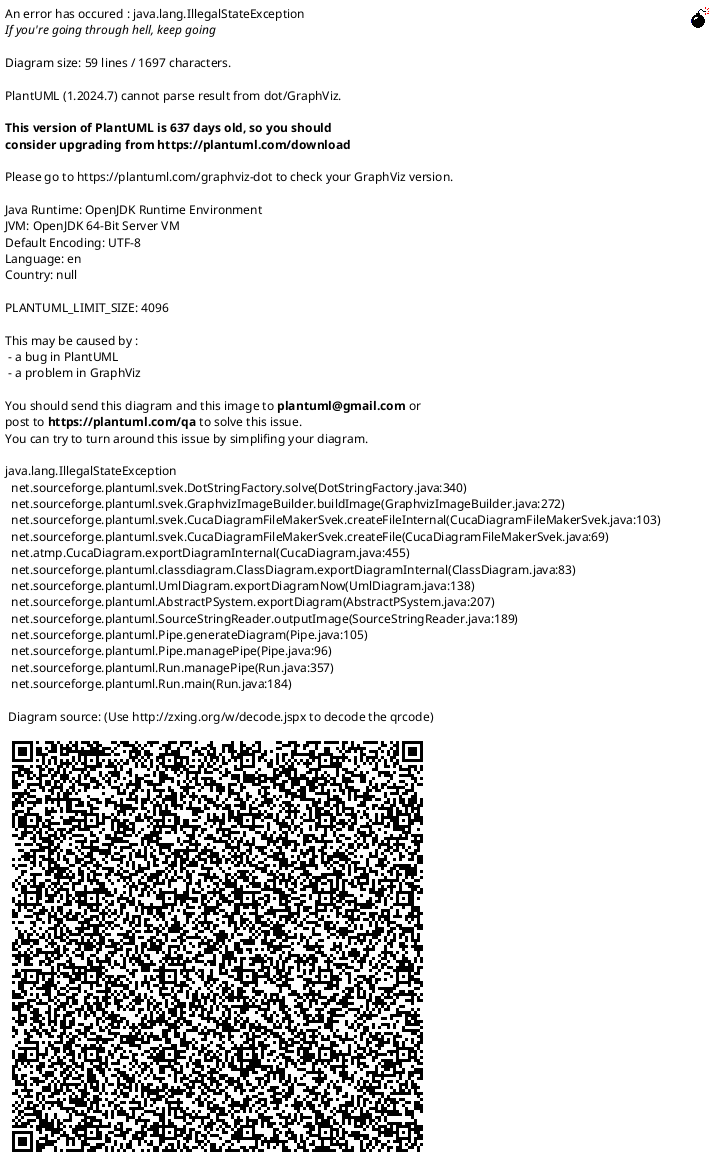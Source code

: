 @startuml
hide circle
skinparam linetype ortho
skinparam classAttributeIconSize 0

package "Gestion des transactions"{

class ajoutertransactionwindows{
    + ajoutertransactionwindows(_comptes : QStringList const, liste_id : std::list<int> const,parent: MainWindow *)
    + ~ajoutertransactionwindows()
    - ajouterOperation() : void
    - suppressionDernier() : void
    - verifier() :  void
    - cm : CompteManager&
    - tm : TransactionManager&
    - comptes : QStringList const
	- liste_id : list<int> const
    - devise :QString
    - qdate : QDateEdit *
    - qtime : QTimeEdit *
    - selecteurs : QList<QComboBox*>
    - credits : QList<QDoubleSpinBox*>
    - debits :QList<QDoubleSpinBox*>
    - supprimers : QList<QPushButton*>
    - design : Ui::fenetreAjouterTransaction *
}

class modifiertransaction{
    + modifiertransaction(_reference : QString const, _comptes : QStringList const,  _liste_id :  std::list<int> const,parent : MainWindow *)
    + ~modifiertransaction()
    - ajouterOperation(): void
    - suppressionDernier() : void
    - modifierTransaction() : void
    - cm : CompteManager&
    - tm : TransactionManager&
    - comptes : QStringList const
    - liste_id : list<int> const
    - selecteurs : QList<QComboBox*>
    - credits :QList<QDoubleSpinBox*>
    - debits : QList<QDoubleSpinBox*>
    - supprimers : QList<QPushButton*>
    - reference : QString
    - devise : QString
    - design : Ui::modifiertransaction *
}

namespace Ui{
    class fenetreAjouterTransaction{}
    class modifiertransaction{}

}

ajoutertransactionwindows "1"---"1" Ui.fenetreAjouterTransaction :> gere
modifiertransaction "1" ---- "1" Ui.modifiertransaction :> gere
}



@enduml
